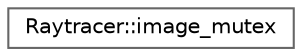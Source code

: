 digraph "Graphical Class Hierarchy"
{
 // LATEX_PDF_SIZE
  bgcolor="transparent";
  edge [fontname=Helvetica,fontsize=10,labelfontname=Helvetica,labelfontsize=10];
  node [fontname=Helvetica,fontsize=10,shape=box,height=0.2,width=0.4];
  rankdir="LR";
  Node0 [id="Node000000",label="Raytracer::image_mutex",height=0.2,width=0.4,color="grey40", fillcolor="white", style="filled",URL="$structRaytracer_1_1image__mutex.html",tooltip=" "];
}
